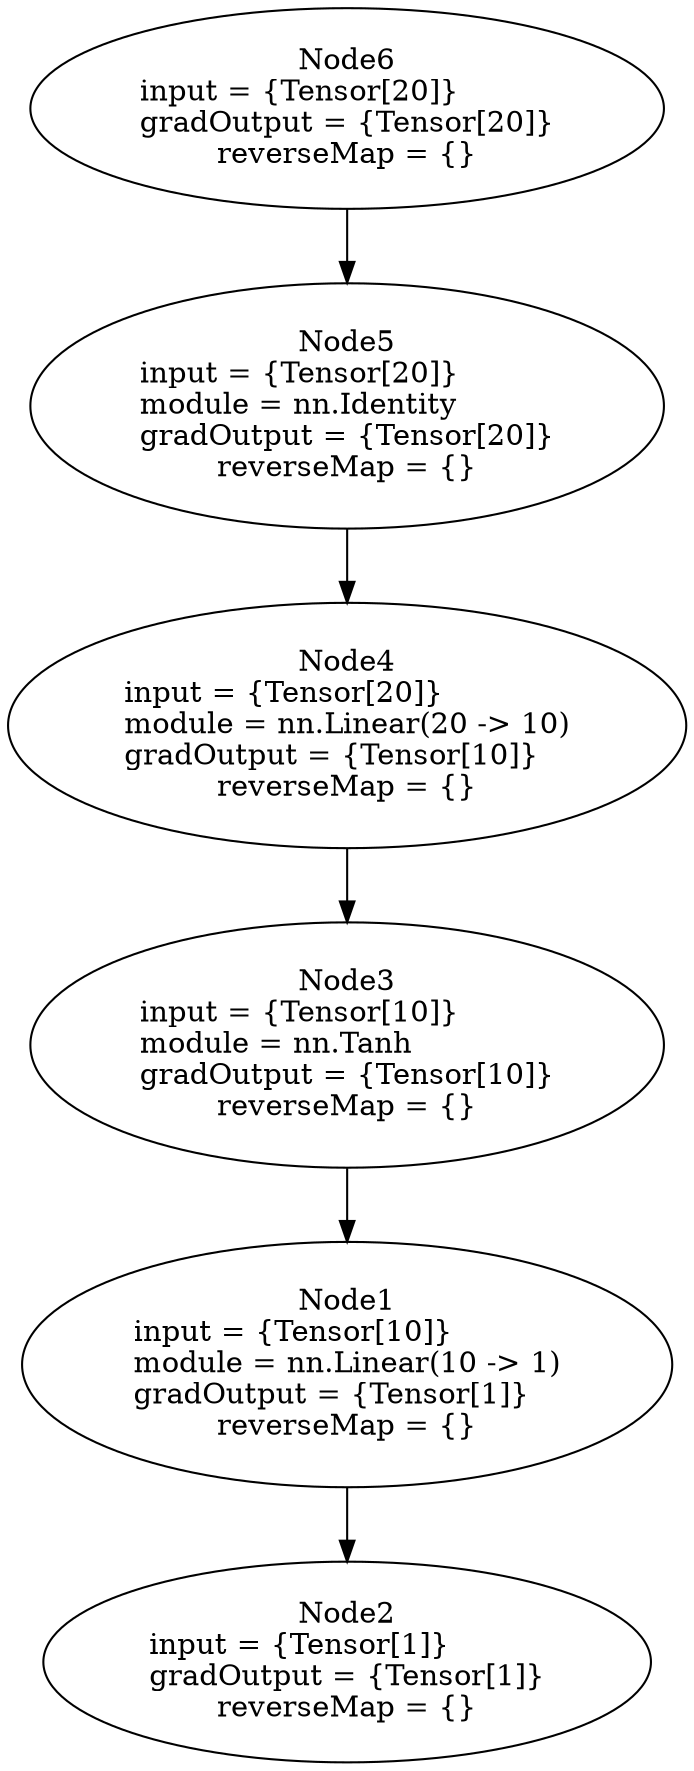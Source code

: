digraph G {
	graph [bb="0,0,260,844"];
	node [label="\N",
		shape=oval
	];
	n1	 [height=1.6303,
		label="Node1\ninput = {Tensor[10]}\lmodule = nn.Linear(10 -> 1)\lgradOutput = {Tensor[1]}\lreverseMap = {}",
		pos="130,191",
		tooltip="[[string \"...\"]]:8_",
		width=3.4744];
	n2	 [height=1.3356,
		label="Node2\ninput = {Tensor[1]}\lgradOutput = {Tensor[1]}\lreverseMap = {}",
		pos="130,48",
		tooltip="[[C]]:-1_",
		width=3.2079];
	n1 -> n2	 [pos="e,130,96.121 130,132.24 130,123.7 130,114.9 130,106.36"];
	n3	 [height=1.6303,
		label="Node3\ninput = {Tensor[10]}\lmodule = nn.Tanh\lgradOutput = {Tensor[10]}\lreverseMap = {}",
		pos="130,345",
		tooltip="[[string \"...\"]]:7_",
		width=3.346];
	n3 -> n1	 [pos="e,130,249.74 130,286.1 130,277.54 130,268.65 130,259.91"];
	n4	 [height=1.6303,
		label="Node4\ninput = {Tensor[20]}\lmodule = nn.Linear(20 -> 10)\lgradOutput = {Tensor[10]}\lreverseMap = {}",
		pos="130,499",
		tooltip="[[string \"...\"]]:7_",
		width=3.6126];
	n4 -> n3	 [pos="e,130,403.74 130,440.1 130,431.54 130,422.65 130,413.91"];
	n5	 [height=1.6303,
		label="Node5\ninput = {Tensor[20]}\lmodule = nn.Identity\lgradOutput = {Tensor[20]}\lreverseMap = {}",
		pos="130,653",
		tooltip="[[string \"...\"]]:3_",
		width=3.346];
	n5 -> n4	 [pos="e,130,557.74 130,594.1 130,585.54 130,576.65 130,567.91"];
	n6	 [height=1.3356,
		label="Node6\ninput = {Tensor[20]}\lgradOutput = {Tensor[20]}\lreverseMap = {}",
		pos="130,796",
		tooltip="[[C]]:-1_",
		width=3.346];
	n6 -> n5	 [pos="e,130,711.74 130,747.66 130,739.38 130,730.62 130,721.91"];
}
